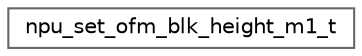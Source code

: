 digraph "Graphical Class Hierarchy"
{
 // LATEX_PDF_SIZE
  bgcolor="transparent";
  edge [fontname=Helvetica,fontsize=10,labelfontname=Helvetica,labelfontsize=10];
  node [fontname=Helvetica,fontsize=10,shape=box,height=0.2,width=0.4];
  rankdir="LR";
  Node0 [id="Node000000",label="npu_set_ofm_blk_height_m1_t",height=0.2,width=0.4,color="grey40", fillcolor="white", style="filled",URL="$structnpu__set__ofm__blk__height__m1__t.html",tooltip=" "];
}
